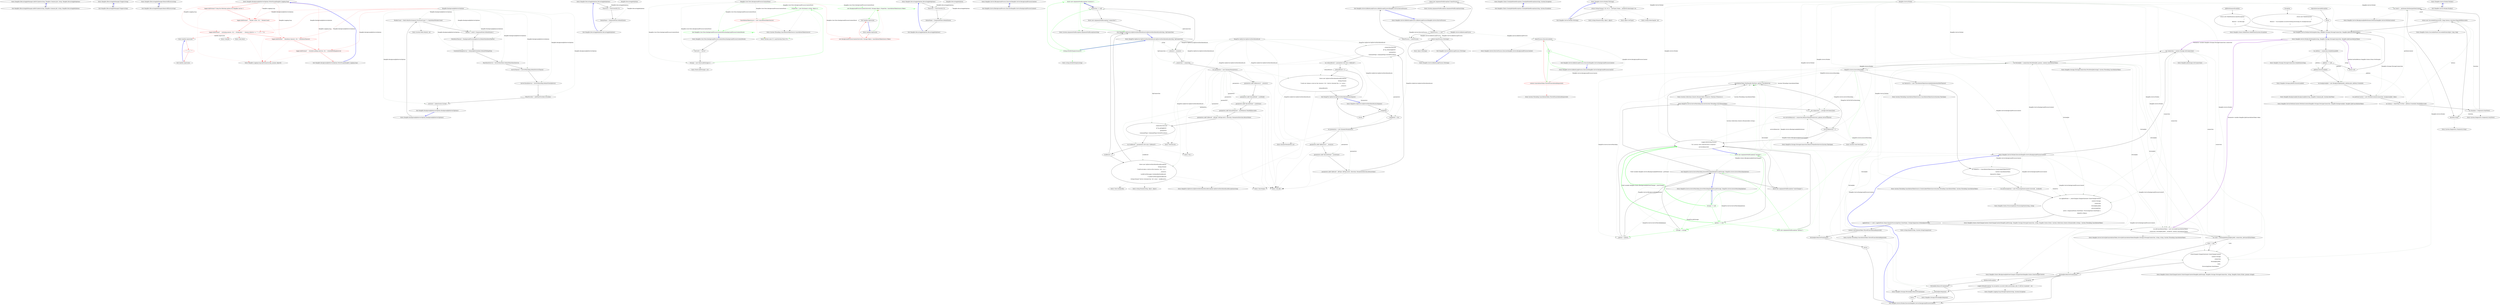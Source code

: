 digraph  {
n0 [label="Entry Hangfire.IRecurringJobManager.AddOrUpdate(string, Hangfire.Common.Job, string, Hangfire.RecurringJobOptions)", span="23-23", cluster="Hangfire.IRecurringJobManager.AddOrUpdate(string, Hangfire.Common.Job, string, Hangfire.RecurringJobOptions)"];
n1 [label="Exit Hangfire.IRecurringJobManager.AddOrUpdate(string, Hangfire.Common.Job, string, Hangfire.RecurringJobOptions)", span="23-23", cluster="Hangfire.IRecurringJobManager.AddOrUpdate(string, Hangfire.Common.Job, string, Hangfire.RecurringJobOptions)"];
n2 [label="Entry Hangfire.IRecurringJobManager.Trigger(string)", span="29-29", cluster="Hangfire.IRecurringJobManager.Trigger(string)"];
n3 [label="Exit Hangfire.IRecurringJobManager.Trigger(string)", span="29-29", cluster="Hangfire.IRecurringJobManager.Trigger(string)"];
n4 [label="Entry Hangfire.IRecurringJobManager.RemoveIfExists(string)", span="30-30", cluster="Hangfire.IRecurringJobManager.RemoveIfExists(string)"];
n5 [label="Exit Hangfire.IRecurringJobManager.RemoveIfExists(string)", span="30-30", cluster="Hangfire.IRecurringJobManager.RemoveIfExists(string)"];
m0_12 [label="Entry Hangfire.BackgroundJobServerOptions.WriteToLog(Hangfire.Logging.ILog)", span="86-86", cluster="Hangfire.BackgroundJobServerOptions.WriteToLog(Hangfire.Logging.ILog)", file="BackgroundJobServerOptions.cs"];
m0_13 [label="logger.InfoFormat(''Using the following options for Hangfire Server:'')", span="88-88", cluster="Hangfire.BackgroundJobServerOptions.WriteToLog(Hangfire.Logging.ILog)", color=red, community=0, file="BackgroundJobServerOptions.cs"];
m0_14 [label="logger.InfoFormat(''    Worker count: {0}.'', WorkerCount)", span="89-89", cluster="Hangfire.BackgroundJobServerOptions.WriteToLog(Hangfire.Logging.ILog)", color=red, community=0, file="BackgroundJobServerOptions.cs"];
m0_15 [label="logger.InfoFormat(''    Listening queues: {0}.'', String.Join('', '', Queues.Select(x => ''''' + x + ''''')))", span="90-90", cluster="Hangfire.BackgroundJobServerOptions.WriteToLog(Hangfire.Logging.ILog)", color=red, community=0, file="BackgroundJobServerOptions.cs"];
m0_16 [label="logger.InfoFormat(''    Shutdown timeout: {0}.'', ShutdownTimeout)", span="91-91", cluster="Hangfire.BackgroundJobServerOptions.WriteToLog(Hangfire.Logging.ILog)", color=red, community=0, file="BackgroundJobServerOptions.cs"];
m0_17 [label="logger.InfoFormat(''    Schedule polling interval: {0}.'', SchedulePollingInterval)", span="92-92", cluster="Hangfire.BackgroundJobServerOptions.WriteToLog(Hangfire.Logging.ILog)", color=red, community=0, file="BackgroundJobServerOptions.cs"];
m0_18 [label="Exit Hangfire.BackgroundJobServerOptions.WriteToLog(Hangfire.Logging.ILog)", span="86-86", cluster="Hangfire.BackgroundJobServerOptions.WriteToLog(Hangfire.Logging.ILog)", file="BackgroundJobServerOptions.cs"];
m0_11 [label="Entry System.Math.Min(int, int)", span="0-0", cluster="System.Math.Min(int, int)", file="BackgroundJobServerOptions.cs"];
m0_19 [label="Entry Hangfire.Logging.ILog.InfoFormat(string, params object[])", span="210-210", cluster="Hangfire.Logging.ILog.InfoFormat(string, params object[])", file="BackgroundJobServerOptions.cs"];
m0_21 [label="Entry Unk.Join", span="", cluster="Unk.Join", file="BackgroundJobServerOptions.cs"];
m0_0 [label="Entry Hangfire.BackgroundJobServerOptions.BackgroundJobServerOptions()", span="34-34", cluster="Hangfire.BackgroundJobServerOptions.BackgroundJobServerOptions()", file="BackgroundJobServerOptions.cs"];
m0_1 [label="WorkerCount = Math.Min(Environment.ProcessorCount * 5, MaxDefaultWorkerCount)", span="36-36", cluster="Hangfire.BackgroundJobServerOptions.BackgroundJobServerOptions()", file="BackgroundJobServerOptions.cs"];
m0_2 [label="Queues = new[] { EnqueuedState.DefaultQueue }", span="37-37", cluster="Hangfire.BackgroundJobServerOptions.BackgroundJobServerOptions()", file="BackgroundJobServerOptions.cs"];
m0_3 [label="ShutdownTimeout = BackgroundProcessingServer.DefaultShutdownTimeout", span="38-38", cluster="Hangfire.BackgroundJobServerOptions.BackgroundJobServerOptions()", file="BackgroundJobServerOptions.cs"];
m0_4 [label="SchedulePollingInterval = DelayedJobScheduler.DefaultPollingDelay", span="39-39", cluster="Hangfire.BackgroundJobServerOptions.BackgroundJobServerOptions()", file="BackgroundJobServerOptions.cs"];
m0_5 [label="HeartbeatInterval = ServerHeartbeat.DefaultHeartbeatInterval", span="40-40", cluster="Hangfire.BackgroundJobServerOptions.BackgroundJobServerOptions()", file="BackgroundJobServerOptions.cs"];
m0_6 [label="ServerTimeout = ServerWatchdog.DefaultServerTimeout", span="41-41", cluster="Hangfire.BackgroundJobServerOptions.BackgroundJobServerOptions()", file="BackgroundJobServerOptions.cs"];
m0_7 [label="ServerCheckInterval = ServerWatchdog.DefaultCheckInterval", span="42-42", cluster="Hangfire.BackgroundJobServerOptions.BackgroundJobServerOptions()", file="BackgroundJobServerOptions.cs"];
m0_8 [label="FilterProvider = JobFilterProviders.Providers", span="44-44", cluster="Hangfire.BackgroundJobServerOptions.BackgroundJobServerOptions()", file="BackgroundJobServerOptions.cs"];
m0_9 [label="Activator = JobActivator.Current", span="45-45", cluster="Hangfire.BackgroundJobServerOptions.BackgroundJobServerOptions()", file="BackgroundJobServerOptions.cs"];
m0_10 [label="Exit Hangfire.BackgroundJobServerOptions.BackgroundJobServerOptions()", span="34-34", cluster="Hangfire.BackgroundJobServerOptions.BackgroundJobServerOptions()", file="BackgroundJobServerOptions.cs"];
m0_22 [label="Entry lambda expression", span="90-90", cluster="lambda expression", file="BackgroundJobServerOptions.cs"];
m0_23 [label="''''' + x + '''''", span="90-90", cluster="lambda expression", color=red, community=0, file="BackgroundJobServerOptions.cs"];
m0_24 [label="Exit lambda expression", span="90-90", cluster="lambda expression", file="BackgroundJobServerOptions.cs"];
m0_20 [label="Entry Unk.Select", span="", cluster="Unk.Select", file="BackgroundJobServerOptions.cs"];
m0_25 [label="Hangfire.BackgroundJobServerOptions", span="", file="BackgroundJobServerOptions.cs"];
m1_0 [label="Entry Hangfire.RecurringJobOptions.RecurringJobOptions()", span="27-27", cluster="Hangfire.RecurringJobOptions.RecurringJobOptions()", file="BackgroundProcessContext.cs"];
m1_1 [label="TimeZone = TimeZoneInfo.Utc", span="29-29", cluster="Hangfire.RecurringJobOptions.RecurringJobOptions()", file="BackgroundProcessContext.cs"];
m1_2 [label="QueueName = EnqueuedState.DefaultQueue", span="30-30", cluster="Hangfire.RecurringJobOptions.RecurringJobOptions()", file="BackgroundProcessContext.cs"];
m1_3 [label="Exit Hangfire.RecurringJobOptions.RecurringJobOptions()", span="27-27", cluster="Hangfire.RecurringJobOptions.RecurringJobOptions()", file="BackgroundProcessContext.cs"];
m1_4 [label="Hangfire.RecurringJobOptions", span="", file="BackgroundProcessContext.cs"];
m3_8 [label="Entry System.Lazy<T>.Lazy(System.Func<T>)", span="0-0", cluster="System.Lazy<T>.Lazy(System.Func<T>)", file="BackgroundProcessContextMock.cs"];
m3_0 [label="Entry Hangfire.Core.Tests.BackgroundProcessContextMock.BackgroundProcessContextMock()", span="11-11", cluster="Hangfire.Core.Tests.BackgroundProcessContextMock.BackgroundProcessContextMock()", file="BackgroundProcessContextMock.cs"];
m3_1 [label="ServerId = ''server''", span="13-13", cluster="Hangfire.Core.Tests.BackgroundProcessContextMock.BackgroundProcessContextMock()", file="BackgroundProcessContextMock.cs"];
m3_2 [label="Storage = new Mock<JobStorage>()", span="15-15", cluster="Hangfire.Core.Tests.BackgroundProcessContextMock.BackgroundProcessContextMock()", file="BackgroundProcessContextMock.cs"];
m3_3 [label="Properties = new Dictionary<string, object>()", span="16-16", cluster="Hangfire.Core.Tests.BackgroundProcessContextMock.BackgroundProcessContextMock()", file="BackgroundProcessContextMock.cs", color=green, community=0];
m3_4 [label="CancellationTokenSource = new CancellationTokenSource()", span="17-17", cluster="Hangfire.Core.Tests.BackgroundProcessContextMock.BackgroundProcessContextMock()", color=red, community=0, file="BackgroundProcessContextMock.cs"];
m3_5 [label="Exit Hangfire.Core.Tests.BackgroundProcessContextMock.BackgroundProcessContextMock()", span="11-11", cluster="Hangfire.Core.Tests.BackgroundProcessContextMock.BackgroundProcessContextMock()", color=green, community=0, file="BackgroundProcessContextMock.cs"];
m3_12 [label="new BackgroundProcessContext(ServerId, Storage.Object, Properties, CancellationTokenSource.Token)", span="20-20", cluster="lambda expression", file="BackgroundProcessContextMock.cs", color=green, community=0];
m3_7 [label="Entry System.Threading.CancellationTokenSource.CancellationTokenSource()", span="0-0", cluster="System.Threading.CancellationTokenSource.CancellationTokenSource()", file="BackgroundProcessContextMock.cs"];
m3_6 [label="Entry Mock<JobStorage>.cstr", span="", cluster="Mock<JobStorage>.cstr", file="BackgroundProcessContextMock.cs"];
m3_9 [label="Entry lambda expression", span="18-18", cluster="lambda expression", file="BackgroundProcessContextMock.cs"];
m3_10 [label="new BackgroundProcessContext(ServerId, Storage.Object, CancellationTokenSource.Token)", span="18-18", cluster="lambda expression", color=red, community=0, file="BackgroundProcessContextMock.cs"];
m3_11 [label="Exit lambda expression", span="18-18", cluster="lambda expression", file="BackgroundProcessContextMock.cs"];
m3_13 [label="Hangfire.Core.Tests.BackgroundProcessContextMock", span="", file="BackgroundProcessContextMock.cs"];
m5_0 [label="Entry Hangfire.RecurringJobOptions.RecurringJobOptions()", span="27-27", cluster="Hangfire.RecurringJobOptions.RecurringJobOptions()", file="DelayedJobScheduler.cs"];
m5_1 [label="TimeZone = TimeZoneInfo.Utc", span="29-29", cluster="Hangfire.RecurringJobOptions.RecurringJobOptions()", file="DelayedJobScheduler.cs"];
m5_2 [label="QueueName = EnqueuedState.DefaultQueue", span="30-30", cluster="Hangfire.RecurringJobOptions.RecurringJobOptions()", file="DelayedJobScheduler.cs"];
m5_3 [label="Exit Hangfire.RecurringJobOptions.RecurringJobOptions()", span="27-27", cluster="Hangfire.RecurringJobOptions.RecurringJobOptions()", file="DelayedJobScheduler.cs"];
m5_4 [label="Hangfire.RecurringJobOptions", span="", file="DelayedJobScheduler.cs"];
m6_0 [label="Entry Hangfire.Server.IBackgroundProcess.Execute(Hangfire.Server.BackgroundProcessContext)", span="20-20", cluster="Hangfire.Server.IBackgroundProcess.Execute(Hangfire.Server.BackgroundProcessContext)", file="IBackgroundProcess.cs"];
m6_1 [label="Exit Hangfire.Server.IBackgroundProcess.Execute(Hangfire.Server.BackgroundProcessContext)", span="20-20", cluster="Hangfire.Server.IBackgroundProcess.Execute(Hangfire.Server.BackgroundProcessContext)", file="IBackgroundProcess.cs"];
m7_19 [label="Entry System.ArgumentNullException.ArgumentNullException(string)", span="0-0", cluster="System.ArgumentNullException.ArgumentNullException(string)", file="InfiniteLoopComponentFacts.cs"];
m7_23 [label="Entry Unk.>", span="", cluster="Unk.>", file="InfiniteLoopComponentFacts.cs"];
m7_0 [label="Entry HangFire.SqlServer.SqlServerDistributedLock.SqlServerDistributedLock(string, SqlConnection)", span="44-44", cluster="HangFire.SqlServer.SqlServerDistributedLock.SqlServerDistributedLock(string, SqlConnection)", file="InfiniteLoopComponentFacts.cs"];
m7_1 [label="String.IsNullOrEmpty(resource)", span="46-46", cluster="HangFire.SqlServer.SqlServerDistributedLock.SqlServerDistributedLock(string, SqlConnection)", file="InfiniteLoopComponentFacts.cs", color=green, community=0];
m7_2 [label="throw new ArgumentNullException(''resource'');", span="46-46", cluster="HangFire.SqlServer.SqlServerDistributedLock.SqlServerDistributedLock(string, SqlConnection)", file="InfiniteLoopComponentFacts.cs", color=green, community=0];
m7_3 [label="connection == null", span="47-47", cluster="HangFire.SqlServer.SqlServerDistributedLock.SqlServerDistributedLock(string, SqlConnection)", file="InfiniteLoopComponentFacts.cs"];
m7_18 [label="Entry string.IsNullOrEmpty(string)", span="0-0", cluster="string.IsNullOrEmpty(string)", file="InfiniteLoopComponentFacts.cs"];
m7_22 [label="Entry Unk.Execute", span="", cluster="Unk.Execute", file="InfiniteLoopComponentFacts.cs"];
m7_26 [label="Entry Unk.Format", span="", cluster="Unk.Format", file="InfiniteLoopComponentFacts.cs"];
m7_27 [label="Entry string.Format(string, object, object)", span="0-0", cluster="string.Format(string, object, object)", file="InfiniteLoopComponentFacts.cs"];
m7_28 [label="Entry HangFire.SqlServer.SqlServerDistributedLock.Dispose()", span="78-78", cluster="HangFire.SqlServer.SqlServerDistributedLock.Dispose()", file="InfiniteLoopComponentFacts.cs"];
m7_29 [label=_completed, span="80-80", cluster="HangFire.SqlServer.SqlServerDistributedLock.Dispose()", file="InfiniteLoopComponentFacts.cs"];
m7_31 [label="_completed = true", span="82-82", cluster="HangFire.SqlServer.SqlServerDistributedLock.Dispose()", file="InfiniteLoopComponentFacts.cs"];
m7_33 [label="parameters.Add(''@Resource'', _resource)", span="85-85", cluster="HangFire.SqlServer.SqlServerDistributedLock.Dispose()", file="InfiniteLoopComponentFacts.cs"];
m7_36 [label="_connection.Execute(\r\n                @''sp_releaseapplock'',\r\n                parameters,\r\n                commandType: CommandType.StoredProcedure)", span="89-92", cluster="HangFire.SqlServer.SqlServerDistributedLock.Dispose()", file="InfiniteLoopComponentFacts.cs"];
m7_39 [label="throw new SqlServerDistributedLockException(\r\n                    String.Format(\r\n                        ''Could not release a lock on the resource '{0}': Server returned the '{1}' error.'', \r\n                        _resource,\r\n                        releaseResult));", span="98-102", cluster="HangFire.SqlServer.SqlServerDistributedLock.Dispose()", file="InfiniteLoopComponentFacts.cs"];
m7_30 [label="return;", span="80-80", cluster="HangFire.SqlServer.SqlServerDistributedLock.Dispose()", file="InfiniteLoopComponentFacts.cs"];
m7_32 [label="var parameters = new DynamicParameters()", span="84-84", cluster="HangFire.SqlServer.SqlServerDistributedLock.Dispose()", file="InfiniteLoopComponentFacts.cs"];
m7_34 [label="parameters.Add(''@LockOwner'', LockOwner)", span="86-86", cluster="HangFire.SqlServer.SqlServerDistributedLock.Dispose()", file="InfiniteLoopComponentFacts.cs"];
m7_35 [label="parameters.Add(''@Result'', dbType: DbType.Int32, direction: ParameterDirection.ReturnValue)", span="87-87", cluster="HangFire.SqlServer.SqlServerDistributedLock.Dispose()", file="InfiniteLoopComponentFacts.cs"];
m7_37 [label="var releaseResult = parameters.Get<int>(''@Result'')", span="94-94", cluster="HangFire.SqlServer.SqlServerDistributedLock.Dispose()", file="InfiniteLoopComponentFacts.cs"];
m7_38 [label="releaseResult < 0", span="96-96", cluster="HangFire.SqlServer.SqlServerDistributedLock.Dispose()", file="InfiniteLoopComponentFacts.cs"];
m7_40 [label="Exit HangFire.SqlServer.SqlServerDistributedLock.Dispose()", span="78-78", cluster="HangFire.SqlServer.SqlServerDistributedLock.Dispose()", file="InfiniteLoopComponentFacts.cs"];
m7_24 [label="Entry HangFire.SqlServer.SqlServerDistributedLockException.SqlServerDistributedLockException(string)", span="23-23", cluster="HangFire.SqlServer.SqlServerDistributedLockException.SqlServerDistributedLockException(string)", file="InfiniteLoopComponentFacts.cs"];
m7_5 [label="_resource = resource", span="49-49", cluster="HangFire.SqlServer.SqlServerDistributedLock.SqlServerDistributedLock(string, SqlConnection)", file="InfiniteLoopComponentFacts.cs"];
m7_6 [label="_connection = connection", span="50-50", cluster="HangFire.SqlServer.SqlServerDistributedLock.SqlServerDistributedLock(string, SqlConnection)", file="InfiniteLoopComponentFacts.cs"];
m7_13 [label="connection.Execute(\r\n                @''sp_getapplock'', \r\n                parameters, \r\n                commandType: CommandType.StoredProcedure)", span="59-62", cluster="HangFire.SqlServer.SqlServerDistributedLock.SqlServerDistributedLock(string, SqlConnection)", file="InfiniteLoopComponentFacts.cs"];
m7_4 [label="throw new ArgumentNullException(''connection'');", span="47-47", cluster="HangFire.SqlServer.SqlServerDistributedLock.SqlServerDistributedLock(string, SqlConnection)", file="InfiniteLoopComponentFacts.cs"];
m7_15 [label="lockResult < 0", span="66-66", cluster="HangFire.SqlServer.SqlServerDistributedLock.SqlServerDistributedLock(string, SqlConnection)", file="InfiniteLoopComponentFacts.cs"];
m7_16 [label="throw new SqlServerDistributedLockException(\r\n                    String.Format(\r\n                    ''Could not place a lock on the resource '{0}': {1}.'',\r\n                    _resource,\r\n                    LockErrorMessages.ContainsKey(lockResult) \r\n                        ? LockErrorMessages[lockResult]\r\n                        : String.Format(''Server returned the '{0}' error.'', lockResult)));", span="68-74", cluster="HangFire.SqlServer.SqlServerDistributedLock.SqlServerDistributedLock(string, SqlConnection)", file="InfiniteLoopComponentFacts.cs"];
m7_7 [label="var parameters = new DynamicParameters()", span="52-52", cluster="HangFire.SqlServer.SqlServerDistributedLock.SqlServerDistributedLock(string, SqlConnection)", file="InfiniteLoopComponentFacts.cs"];
m7_12 [label="parameters.Add(''@Result'', dbType: DbType.Int32, direction: ParameterDirection.ReturnValue)", span="57-57", cluster="HangFire.SqlServer.SqlServerDistributedLock.SqlServerDistributedLock(string, SqlConnection)", file="InfiniteLoopComponentFacts.cs"];
m7_14 [label="var lockResult = parameters.Get<int>(''@Result'')", span="64-64", cluster="HangFire.SqlServer.SqlServerDistributedLock.SqlServerDistributedLock(string, SqlConnection)", file="InfiniteLoopComponentFacts.cs"];
m7_8 [label="parameters.Add(''@Resource'', _resource)", span="53-53", cluster="HangFire.SqlServer.SqlServerDistributedLock.SqlServerDistributedLock(string, SqlConnection)", file="InfiniteLoopComponentFacts.cs"];
m7_9 [label="parameters.Add(''@LockMode'', LockMode)", span="54-54", cluster="HangFire.SqlServer.SqlServerDistributedLock.SqlServerDistributedLock(string, SqlConnection)", file="InfiniteLoopComponentFacts.cs"];
m7_10 [label="parameters.Add(''@LockOwner'', LockOwner)", span="55-55", cluster="HangFire.SqlServer.SqlServerDistributedLock.SqlServerDistributedLock(string, SqlConnection)", file="InfiniteLoopComponentFacts.cs"];
m7_11 [label="parameters.Add(''@LockTimeout'', LockTimeout.TotalMilliseconds)", span="56-56", cluster="HangFire.SqlServer.SqlServerDistributedLock.SqlServerDistributedLock(string, SqlConnection)", file="InfiniteLoopComponentFacts.cs"];
m7_17 [label="Exit HangFire.SqlServer.SqlServerDistributedLock.SqlServerDistributedLock(string, SqlConnection)", span="44-44", cluster="HangFire.SqlServer.SqlServerDistributedLock.SqlServerDistributedLock(string, SqlConnection)", file="InfiniteLoopComponentFacts.cs"];
m7_25 [label="Entry Unk.ContainsKey", span="", cluster="Unk.ContainsKey", file="InfiniteLoopComponentFacts.cs"];
m7_20 [label="Entry DynamicParameters.cstr", span="", cluster="DynamicParameters.cstr", file="InfiniteLoopComponentFacts.cs"];
m7_21 [label="Entry Unk.Add", span="", cluster="Unk.Add", file="InfiniteLoopComponentFacts.cs"];
m7_41 [label="HangFire.SqlServer.SqlServerDistributedLock", span="", file="InfiniteLoopComponentFacts.cs"];
m8_5 [label="Entry System.ArgumentNullException.ArgumentNullException(string)", span="0-0", cluster="System.ArgumentNullException.ArgumentNullException(string)", file="InfiniteLoopProcess.cs"];
m8_0 [label="Entry Hangfire.Server.InfiniteLoopProcess.InfiniteLoopProcess(Hangfire.Server.IServerProcess)", span="23-23", cluster="Hangfire.Server.InfiniteLoopProcess.InfiniteLoopProcess(Hangfire.Server.IServerProcess)", file="InfiniteLoopProcess.cs"];
m8_1 [label="innerProcess == null", span="25-25", cluster="Hangfire.Server.InfiniteLoopProcess.InfiniteLoopProcess(Hangfire.Server.IServerProcess)", file="InfiniteLoopProcess.cs"];
m8_3 [label="InnerProcess = innerProcess", span="26-26", cluster="Hangfire.Server.InfiniteLoopProcess.InfiniteLoopProcess(Hangfire.Server.IServerProcess)", file="InfiniteLoopProcess.cs"];
m8_2 [label="throw new ArgumentNullException(''innerProcess'');", span="25-25", cluster="Hangfire.Server.InfiniteLoopProcess.InfiniteLoopProcess(Hangfire.Server.IServerProcess)", file="InfiniteLoopProcess.cs"];
m8_4 [label="Exit Hangfire.Server.InfiniteLoopProcess.InfiniteLoopProcess(Hangfire.Server.IServerProcess)", span="23-23", cluster="Hangfire.Server.InfiniteLoopProcess.InfiniteLoopProcess(Hangfire.Server.IServerProcess)", file="InfiniteLoopProcess.cs"];
m8_13 [label="Entry Hangfire.Server.InfiniteLoopProcess.ToString()", span="40-40", cluster="Hangfire.Server.InfiniteLoopProcess.ToString()", file="InfiniteLoopProcess.cs"];
m8_14 [label="return InnerProcess.ToString();", span="42-42", cluster="Hangfire.Server.InfiniteLoopProcess.ToString()", file="InfiniteLoopProcess.cs"];
m8_15 [label="Exit Hangfire.Server.InfiniteLoopProcess.ToString()", span="40-40", cluster="Hangfire.Server.InfiniteLoopProcess.ToString()", file="InfiniteLoopProcess.cs"];
m8_6 [label="Entry Hangfire.Server.InfiniteLoopProcess.Execute(Hangfire.Server.BackgroundProcessContext)", span="31-31", cluster="Hangfire.Server.InfiniteLoopProcess.Execute(Hangfire.Server.BackgroundProcessContext)", file="InfiniteLoopProcess.cs"];
m8_7 [label=true, span="33-33", cluster="Hangfire.Server.InfiniteLoopProcess.Execute(Hangfire.Server.BackgroundProcessContext)", color=green, community=0, file="InfiniteLoopProcess.cs"];
m8_8 [label="context.CancellationToken.ThrowIfCancellationRequested()", span="35-35", cluster="Hangfire.Server.InfiniteLoopProcess.Execute(Hangfire.Server.BackgroundProcessContext)", color=red, community=0, file="InfiniteLoopProcess.cs"];
m8_9 [label="InnerProcess.Execute(context)", span="36-36", cluster="Hangfire.Server.InfiniteLoopProcess.Execute(Hangfire.Server.BackgroundProcessContext)", file="InfiniteLoopProcess.cs"];
m8_10 [label="Exit Hangfire.Server.InfiniteLoopProcess.Execute(Hangfire.Server.BackgroundProcessContext)", span="31-31", cluster="Hangfire.Server.InfiniteLoopProcess.Execute(Hangfire.Server.BackgroundProcessContext)", file="InfiniteLoopProcess.cs"];
m8_12 [label="Entry Hangfire.Server.IServerProcess.Execute(Hangfire.Server.BackgroundProcessContext)", span="26-26", cluster="Hangfire.Server.IServerProcess.Execute(Hangfire.Server.BackgroundProcessContext)", file="InfiniteLoopProcess.cs"];
m8_16 [label="Entry object.ToString()", span="0-0", cluster="object.ToString()", file="InfiniteLoopProcess.cs"];
m8_11 [label="Entry System.Threading.CancellationToken.ThrowIfCancellationRequested()", span="0-0", cluster="System.Threading.CancellationToken.ThrowIfCancellationRequested()", file="InfiniteLoopProcess.cs"];
m8_17 [label="Hangfire.Server.InfiniteLoopProcess", span="", file="InfiniteLoopProcess.cs"];
m9_0 [label="Entry Hangfire.Client.CreateJobFailedException.CreateJobFailedException(string, System.Exception)", span="33-33", cluster="Hangfire.Client.CreateJobFailedException.CreateJobFailedException(string, System.Exception)", file="RecurringJobScheduler.cs"];
m9_1 [label="Exit Hangfire.Client.CreateJobFailedException.CreateJobFailedException(string, System.Exception)", span="33-33", cluster="Hangfire.Client.CreateJobFailedException.CreateJobFailedException(string, System.Exception)", file="RecurringJobScheduler.cs"];
m10_59 [label="Entry Hangfire.Server.Worker.ToString()", span="146-146", cluster="Hangfire.Server.Worker.ToString()", file="Worker.cs"];
m10_60 [label="return String.Format(''{0} #{1}'', GetType().Name, _workerId.Substring(0, 8));", span="148-148", cluster="Hangfire.Server.Worker.ToString()", file="Worker.cs"];
m10_61 [label="Exit Hangfire.Server.Worker.ToString()", span="146-146", cluster="Hangfire.Server.Worker.ToString()", file="Worker.cs"];
m10_16 [label="cancellationToken.WaitHandle.WaitOne(_options.CheckInterval)", span="56-56", cluster="HangFire.Server.ServerWatchdog.Execute(System.Threading.CancellationToken)", file="Worker.cs"];
m10_87 [label="Entry System.Diagnostics.Stopwatch.StartNew()", span="0-0", cluster="System.Diagnostics.Stopwatch.StartNew()", file="Worker.cs"];
m10_91 [label="Entry Hangfire.States.FailedState.FailedState(System.Exception)", span="75-75", cluster="Hangfire.States.FailedState.FailedState(System.Exception)", file="Worker.cs"];
m10_44 [label="Entry Hangfire.JobStorage.GetConnection()", span="56-56", cluster="Hangfire.JobStorage.GetConnection()", file="Worker.cs"];
m10_56 [label="Entry Hangfire.States.StateChangeContext.StateChangeContext(Hangfire.JobStorage, Hangfire.Storage.IStorageConnection, string, Hangfire.States.IState, params string[])", span="35-35", cluster="Hangfire.States.StateChangeContext.StateChangeContext(Hangfire.JobStorage, Hangfire.Storage.IStorageConnection, string, Hangfire.States.IState, params string[])", file="Worker.cs"];
m10_64 [label="Entry string.Format(string, object, object)", span="0-0", cluster="string.Format(string, object, object)", file="Worker.cs"];
m10_57 [label="Entry Hangfire.Logging.ILog.DebugException(string, System.Exception)", span="130-130", cluster="Hangfire.Logging.ILog.DebugException(string, System.Exception)", file="Worker.cs"];
m10_62 [label="Entry object.GetType()", span="0-0", cluster="object.GetType()", file="Worker.cs"];
m10_20 [label="Entry Hangfire.Server.Worker.Execute(Hangfire.Server.BackgroundProcessContext)", span="63-63", cluster="Hangfire.Server.Worker.Execute(Hangfire.Server.BackgroundProcessContext)", file="Worker.cs"];
m10_21 [label="var connection = context.Storage.GetConnection()", span="65-65", cluster="Hangfire.Server.Worker.Execute(Hangfire.Server.BackgroundProcessContext)", file="Worker.cs"];
m10_50 [label="Entry Hangfire.States.StateChangeContext.StateChangeContext(Hangfire.JobStorage, Hangfire.Storage.IStorageConnection, string, Hangfire.States.IState, System.Collections.Generic.IEnumerable<string>, System.Threading.CancellationToken)", span="45-45", cluster="Hangfire.States.StateChangeContext.StateChangeContext(Hangfire.JobStorage, Hangfire.Storage.IStorageConnection, string, Hangfire.States.IState, System.Collections.Generic.IEnumerable<string>, System.Threading.CancellationToken)", file="Worker.cs"];
m10_47 [label="Entry System.Threading.CancellationTokenSource.CancellationTokenSource(System.TimeSpan)", span="0-0", cluster="System.Threading.CancellationTokenSource.CancellationTokenSource(System.TimeSpan)", file="Worker.cs"];
m10_89 [label="Entry System.Diagnostics.Stopwatch.Stop()", span="0-0", cluster="System.Diagnostics.Stopwatch.Stop()", file="Worker.cs"];
m10_90 [label="Entry Hangfire.States.SucceededState.SucceededState(object, long, long)", span="51-51", cluster="Hangfire.States.SucceededState.SucceededState(object, long, long)", file="Worker.cs"];
m10_83 [label="Entry Hangfire.Storage.IStorageConnection.GetJobData(string)", span="42-42", cluster="Hangfire.Storage.IStorageConnection.GetJobData(string)", file="Worker.cs"];
m10_19 [label="Entry HangFire.Storage.IStorageConnection.RemoveTimedOutServers(System.TimeSpan)", span="44-44", cluster="HangFire.Storage.IStorageConnection.RemoveTimedOutServers(System.TimeSpan)", file="Worker.cs"];
m10_63 [label="Entry string.Substring(int, int)", span="0-0", cluster="string.Substring(int, int)", file="Worker.cs"];
m10_46 [label="Entry System.Threading.CancellationToken.ThrowIfCancellationRequested()", span="0-0", cluster="System.Threading.CancellationToken.ThrowIfCancellationRequested()", file="Worker.cs"];
m10_18 [label="Entry System.Guid.NewGuid()", span="0-0", cluster="System.Guid.NewGuid()", file="Worker.cs"];
m10_53 [label="Entry Hangfire.Storage.IFetchedJob.RemoveFromQueue()", span="24-24", cluster="Hangfire.Storage.IFetchedJob.RemoveFromQueue()", file="Worker.cs"];
m10_58 [label="Entry Hangfire.Storage.IFetchedJob.Requeue()", span="25-25", cluster="Hangfire.Storage.IFetchedJob.Requeue()", file="Worker.cs"];
m10_84 [label="Entry Hangfire.Storage.JobData.EnsureLoaded()", span="29-29", cluster="Hangfire.Storage.JobData.EnsureLoaded()", file="Worker.cs"];
m10_0 [label="Entry Hangfire.Server.Worker.Worker()", span="39-39", cluster="Hangfire.Server.Worker.Worker()", file="Worker.cs"];
m10_1 [label="Exit Hangfire.Server.Worker.Worker()", span="39-39", cluster="Hangfire.Server.Worker.Worker()", file="Worker.cs"];
m10_55 [label="Entry Hangfire.Server.Worker.PerformJob(string, Hangfire.Storage.IStorageConnection, Hangfire.IJobCancellationToken)", span="151-151", cluster="Hangfire.Server.Worker.PerformJob(string, Hangfire.Storage.IStorageConnection, Hangfire.IJobCancellationToken)", file="Worker.cs"];
m10_65 [label="var jobData = connection.GetJobData(jobId)", span="155-155", cluster="Hangfire.Server.Worker.PerformJob(string, Hangfire.Storage.IStorageConnection, Hangfire.IJobCancellationToken)", file="Worker.cs"];
m10_69 [label="var backgroundJob = new BackgroundJob(jobId, jobData.Job, jobData.CreatedAt)", span="167-167", cluster="Hangfire.Server.Worker.PerformJob(string, Hangfire.Storage.IStorageConnection, Hangfire.IJobCancellationToken)", file="Worker.cs"];
m10_70 [label="var performContext = new PerformContext(connection, backgroundJob, token)", span="168-168", cluster="Hangfire.Server.Worker.PerformJob(string, Hangfire.Storage.IStorageConnection, Hangfire.IJobCancellationToken)", file="Worker.cs"];
m10_66 [label="jobData == null", span="156-156", cluster="Hangfire.Server.Worker.PerformJob(string, Hangfire.Storage.IStorageConnection, Hangfire.IJobCancellationToken)", file="Worker.cs"];
m10_68 [label="jobData.EnsureLoaded()", span="165-165", cluster="Hangfire.Server.Worker.PerformJob(string, Hangfire.Storage.IStorageConnection, Hangfire.IJobCancellationToken)", file="Worker.cs"];
m10_71 [label="var latency = (DateTime.UtcNow - jobData.CreatedAt).TotalMilliseconds", span="170-170", cluster="Hangfire.Server.Worker.PerformJob(string, Hangfire.Storage.IStorageConnection, Hangfire.IJobCancellationToken)", file="Worker.cs"];
m10_67 [label="return null;", span="162-162", cluster="Hangfire.Server.Worker.PerformJob(string, Hangfire.Storage.IStorageConnection, Hangfire.IJobCancellationToken)", file="Worker.cs"];
m10_73 [label="var result = _performer.Perform(performContext)", span="173-173", cluster="Hangfire.Server.Worker.PerformJob(string, Hangfire.Storage.IStorageConnection, Hangfire.IJobCancellationToken)", file="Worker.cs"];
m10_72 [label="var duration = Stopwatch.StartNew()", span="171-171", cluster="Hangfire.Server.Worker.PerformJob(string, Hangfire.Storage.IStorageConnection, Hangfire.IJobCancellationToken)", file="Worker.cs"];
m10_75 [label="return new SucceededState(result, (long) latency, duration.ElapsedMilliseconds);", span="176-176", cluster="Hangfire.Server.Worker.PerformJob(string, Hangfire.Storage.IStorageConnection, Hangfire.IJobCancellationToken)", file="Worker.cs"];
m10_74 [label="duration.Stop()", span="174-174", cluster="Hangfire.Server.Worker.PerformJob(string, Hangfire.Storage.IStorageConnection, Hangfire.IJobCancellationToken)", file="Worker.cs"];
m10_76 [label=OperationCanceledException, span="178-178", cluster="Hangfire.Server.Worker.PerformJob(string, Hangfire.Storage.IStorageConnection, Hangfire.IJobCancellationToken)", file="Worker.cs"];
m10_77 [label="throw;", span="180-180", cluster="Hangfire.Server.Worker.PerformJob(string, Hangfire.Storage.IStorageConnection, Hangfire.IJobCancellationToken)", file="Worker.cs"];
m10_78 [label=JobPerformanceException, span="182-182", cluster="Hangfire.Server.Worker.PerformJob(string, Hangfire.Storage.IStorageConnection, Hangfire.IJobCancellationToken)", file="Worker.cs"];
m10_79 [label="return new FailedState(ex.InnerException)\r\n                {\r\n                    Reason = ex.Message\r\n                };", span="184-187", cluster="Hangfire.Server.Worker.PerformJob(string, Hangfire.Storage.IStorageConnection, Hangfire.IJobCancellationToken)", file="Worker.cs"];
m10_80 [label=Exception, span="189-189", cluster="Hangfire.Server.Worker.PerformJob(string, Hangfire.Storage.IStorageConnection, Hangfire.IJobCancellationToken)", file="Worker.cs"];
m10_81 [label="return new FailedState(ex)\r\n                {\r\n                    Reason = ''An exception occurred during processing of a background job.''\r\n                };", span="191-194", cluster="Hangfire.Server.Worker.PerformJob(string, Hangfire.Storage.IStorageConnection, Hangfire.IJobCancellationToken)", file="Worker.cs"];
m10_82 [label="Exit Hangfire.Server.Worker.PerformJob(string, Hangfire.Storage.IStorageConnection, Hangfire.IJobCancellationToken)", span="151-151", cluster="Hangfire.Server.Worker.PerformJob(string, Hangfire.Storage.IStorageConnection, Hangfire.IJobCancellationToken)", file="Worker.cs"];
m10_2 [label="Entry HangFire.Server.ServerWatchdog.ServerWatchdog(HangFire.JobStorage, HangFire.Server.ServerWatchdogOptions)", span="34-34", cluster="HangFire.Server.ServerWatchdog.ServerWatchdog(HangFire.JobStorage, HangFire.Server.ServerWatchdogOptions)", file="Worker.cs"];
m10_3 [label="storage == null", span="36-36", cluster="HangFire.Server.ServerWatchdog.ServerWatchdog(HangFire.JobStorage, HangFire.Server.ServerWatchdogOptions)", file="Worker.cs", color=green, community=0];
m10_49 [label="Entry Hangfire.States.ProcessingState.ProcessingState(string, string)", span="39-39", cluster="Hangfire.States.ProcessingState.ProcessingState(string, string)", file="Worker.cs"];
m10_52 [label="Entry string.Equals(string, System.StringComparison)", span="0-0", cluster="string.Equals(string, System.StringComparison)", file="Worker.cs"];
m10_54 [label="Entry Hangfire.Server.ServerJobCancellationToken.ServerJobCancellationToken(Hangfire.Storage.IStorageConnection, string, string, System.Threading.CancellationToken)", span="31-31", cluster="Hangfire.Server.ServerJobCancellationToken.ServerJobCancellationToken(Hangfire.Storage.IStorageConnection, string, string, System.Threading.CancellationToken)", file="Worker.cs"];
m10_4 [label="throw new ArgumentNullException(''storage'');", span="36-36", cluster="HangFire.Server.ServerWatchdog.ServerWatchdog(HangFire.JobStorage, HangFire.Server.ServerWatchdogOptions)", file="Worker.cs", color=green, community=0];
m10_5 [label="options == null", span="37-37", cluster="HangFire.Server.ServerWatchdog.ServerWatchdog(HangFire.JobStorage, HangFire.Server.ServerWatchdogOptions)", file="Worker.cs", color=green, community=0];
m10_7 [label="_storage = storage", span="39-39", cluster="HangFire.Server.ServerWatchdog.ServerWatchdog(HangFire.JobStorage, HangFire.Server.ServerWatchdogOptions)", file="Worker.cs", color=green, community=0];
m10_9 [label="Exit HangFire.Server.ServerWatchdog.ServerWatchdog(HangFire.JobStorage, HangFire.Server.ServerWatchdogOptions)", span="34-34", cluster="HangFire.Server.ServerWatchdog.ServerWatchdog(HangFire.JobStorage, HangFire.Server.ServerWatchdogOptions)", file="Worker.cs"];
m10_11 [label="Entry HangFire.Server.ServerWatchdog.Execute(System.Threading.CancellationToken)", span="43-43", cluster="HangFire.Server.ServerWatchdog.Execute(System.Threading.CancellationToken)", file="Worker.cs"];
m10_12 [label="var connection = _storage.GetConnection()", span="45-45", cluster="HangFire.Server.ServerWatchdog.Execute(System.Threading.CancellationToken)", file="Worker.cs"];
m10_13 [label="var serversRemoved = connection.RemoveTimedOutServers(_options.ServerTimeout)", span="47-47", cluster="HangFire.Server.ServerWatchdog.Execute(System.Threading.CancellationToken)", file="Worker.cs"];
m10_6 [label="throw new ArgumentNullException(''options'');", span="37-37", cluster="HangFire.Server.ServerWatchdog.ServerWatchdog(HangFire.JobStorage, HangFire.Server.ServerWatchdogOptions)", file="Worker.cs", color=green, community=0];
m10_8 [label="_options = options", span="40-40", cluster="HangFire.Server.ServerWatchdog.ServerWatchdog(HangFire.JobStorage, HangFire.Server.ServerWatchdogOptions)", file="Worker.cs"];
m10_10 [label="throw new ArgumentNullException(''stateChanger'');", span="55-55", cluster="Hangfire.Server.Worker.Worker(System.Collections.Generic.IEnumerable<string>, Hangfire.Server.IBackgroundJobPerformer, Hangfire.States.IBackgroundJobStateChanger)", file="Worker.cs"];
m10_14 [label="serversRemoved != 0", span="48-48", cluster="HangFire.Server.ServerWatchdog.Execute(System.Threading.CancellationToken)", file="Worker.cs"];
m10_15 [label="Logger.Info(String.Format(\r\n                        ''{0} servers were removed due to timeout'', \r\n                        serversRemoved))", span="50-52", cluster="HangFire.Server.ServerWatchdog.Execute(System.Threading.CancellationToken)", file="Worker.cs"];
m10_22 [label="var fetchedJob = connection.FetchNextJob(_queues, context.CancellationToken)", span="66-66", cluster="Hangfire.Server.Worker.Execute(Hangfire.Server.BackgroundProcessContext)", file="Worker.cs"];
m10_45 [label="Entry Hangfire.Storage.IStorageConnection.FetchNextJob(string[], System.Threading.CancellationToken)", span="36-36", cluster="Hangfire.Storage.IStorageConnection.FetchNextJob(string[], System.Threading.CancellationToken)", file="Worker.cs"];
m10_51 [label="Entry Hangfire.States.IBackgroundJobStateChanger.ChangeState(Hangfire.States.StateChangeContext)", span="25-25", cluster="Hangfire.States.IBackgroundJobStateChanger.ChangeState(Hangfire.States.StateChangeContext)", file="Worker.cs"];
m10_17 [label="Entry System.Collections.Generic.IEnumerable<TSource>.ToArray<TSource>()", span="0-0", cluster="System.Collections.Generic.IEnumerable<TSource>.ToArray<TSource>()", file="Worker.cs"];
m10_88 [label="Entry Hangfire.Server.IBackgroundJobPerformer.Perform(Hangfire.Server.PerformContext)", span="20-20", cluster="Hangfire.Server.IBackgroundJobPerformer.Perform(Hangfire.Server.PerformContext)", file="Worker.cs"];
m10_23 [label="HangFire.Server.ServerWatchdog", span="", cluster="Hangfire.Server.Worker.Execute(Hangfire.Server.BackgroundProcessContext)", file="Worker.cs"];
m10_25 [label="var linkedCts = CancellationTokenSource.CreateLinkedTokenSource(\r\n                        context.CancellationToken,\r\n                        timeoutCts.Token)", span="73-75", cluster="Hangfire.Server.Worker.Execute(Hangfire.Server.BackgroundProcessContext)", file="Worker.cs"];
m10_26 [label="var processingState = new ProcessingState(context.ServerId, _workerId)", span="77-77", cluster="Hangfire.Server.Worker.Execute(Hangfire.Server.BackgroundProcessContext)", file="Worker.cs"];
m10_27 [label="var appliedState = _stateChanger.ChangeState(new StateChangeContext(\r\n                            context.Storage,\r\n                            connection,\r\n                            fetchedJob.JobId,\r\n                            processingState,\r\n                            new[] { EnqueuedState.StateName, ProcessingState.StateName },\r\n                            linkedCts.Token))", span="79-85", cluster="Hangfire.Server.Worker.Execute(Hangfire.Server.BackgroundProcessContext)", file="Worker.cs"];
m10_29 [label="context.CancellationToken.ThrowIfCancellationRequested()", span="93-93", cluster="Hangfire.Server.Worker.Execute(Hangfire.Server.BackgroundProcessContext)", file="Worker.cs"];
m10_32 [label="var jobCancellationToken = new ServerJobCancellationToken(\r\n                        connection, fetchedJob.JobId, _workerId, context.CancellationToken)", span="106-107", cluster="Hangfire.Server.Worker.Execute(Hangfire.Server.BackgroundProcessContext)", file="Worker.cs"];
m10_35 [label="_stateChanger.ChangeState(new StateChangeContext(\r\n                            context.Storage,\r\n                            connection,\r\n                            fetchedJob.JobId, \r\n                            state, \r\n                            ProcessingState.StateName))", span="114-119", cluster="Hangfire.Server.Worker.Execute(Hangfire.Server.BackgroundProcessContext)", file="Worker.cs"];
m10_33 [label="var state = PerformJob(fetchedJob.JobId, connection, jobCancellationToken)", span="109-109", cluster="Hangfire.Server.Worker.Execute(Hangfire.Server.BackgroundProcessContext)", file="Worker.cs"];
m10_30 [label="fetchedJob.RemoveFromQueue()", span="96-96", cluster="Hangfire.Server.Worker.Execute(Hangfire.Server.BackgroundProcessContext)", file="Worker.cs"];
m10_36 [label="fetchedJob.RemoveFromQueue()", span="127-127", cluster="Hangfire.Server.Worker.Execute(Hangfire.Server.BackgroundProcessContext)", file="Worker.cs"];
m10_38 [label="fetchedJob.RemoveFromQueue()", span="134-134", cluster="Hangfire.Server.Worker.Execute(Hangfire.Server.BackgroundProcessContext)", file="Worker.cs"];
m10_41 [label="fetchedJob.Requeue()", span="140-140", cluster="Hangfire.Server.Worker.Execute(Hangfire.Server.BackgroundProcessContext)", file="Worker.cs"];
m10_24 [label="var timeoutCts = new CancellationTokenSource(JobInitializationWaitTimeout)", span="72-72", cluster="Hangfire.Server.Worker.Execute(Hangfire.Server.BackgroundProcessContext)", file="Worker.cs"];
m10_28 [label="appliedState == null || !appliedState.Name.Equals(ProcessingState.StateName, StringComparison.OrdinalIgnoreCase)", span="89-89", cluster="Hangfire.Server.Worker.Execute(Hangfire.Server.BackgroundProcessContext)", file="Worker.cs"];
m10_31 [label="return;", span="97-97", cluster="Hangfire.Server.Worker.Execute(Hangfire.Server.BackgroundProcessContext)", file="Worker.cs"];
m10_34 [label="state != null", span="111-111", cluster="Hangfire.Server.Worker.Execute(Hangfire.Server.BackgroundProcessContext)", file="Worker.cs"];
m10_37 [label=JobAbortedException, span="132-132", cluster="Hangfire.Server.Worker.Execute(Hangfire.Server.BackgroundProcessContext)", file="Worker.cs"];
m10_39 [label=Exception, span="136-136", cluster="Hangfire.Server.Worker.Execute(Hangfire.Server.BackgroundProcessContext)", file="Worker.cs"];
m10_40 [label="Logger.DebugException(''An exception occurred while processing a job. It will be re-queued.'', ex)", span="138-138", cluster="Hangfire.Server.Worker.Execute(Hangfire.Server.BackgroundProcessContext)", file="Worker.cs"];
m10_42 [label="throw;", span="141-141", cluster="Hangfire.Server.Worker.Execute(Hangfire.Server.BackgroundProcessContext)", file="Worker.cs"];
m10_43 [label="Exit Hangfire.Server.Worker.Execute(Hangfire.Server.BackgroundProcessContext)", span="63-63", cluster="Hangfire.Server.Worker.Execute(Hangfire.Server.BackgroundProcessContext)", file="Worker.cs"];
m10_86 [label="Entry Hangfire.Server.PerformContext.PerformContext(Hangfire.Storage.IStorageConnection, Hangfire.BackgroundJob, Hangfire.IJobCancellationToken)", span="36-36", cluster="Hangfire.Server.PerformContext.PerformContext(Hangfire.Storage.IStorageConnection, Hangfire.BackgroundJob, Hangfire.IJobCancellationToken)", file="Worker.cs"];
m10_85 [label="Entry Hangfire.BackgroundJob.BackgroundJob(string, Hangfire.Common.Job, System.DateTime)", span="25-25", cluster="Hangfire.BackgroundJob.BackgroundJob(string, Hangfire.Common.Job, System.DateTime)", file="Worker.cs"];
m10_48 [label="Entry System.Threading.CancellationTokenSource.CreateLinkedTokenSource(System.Threading.CancellationToken, System.Threading.CancellationToken)", span="0-0", cluster="System.Threading.CancellationTokenSource.CreateLinkedTokenSource(System.Threading.CancellationToken, System.Threading.CancellationToken)", file="Worker.cs"];
m10_92 [label="Hangfire.Server.Worker", span="", file="Worker.cs"];
n0 -> n1  [key=0, style=solid];
n1 -> n0  [key=0, style=bold, color=blue];
n2 -> n3  [key=0, style=solid];
n3 -> n2  [key=0, style=bold, color=blue];
n4 -> n5  [key=0, style=solid];
n5 -> n4  [key=0, style=bold, color=blue];
m0_12 -> m0_13  [key=0, style=solid, color=red];
m0_12 -> m0_14  [key=1, style=dashed, color=red, label="Hangfire.Logging.ILog"];
m0_12 -> m0_15  [key=1, style=dashed, color=red, label="Hangfire.Logging.ILog"];
m0_12 -> m0_16  [key=1, style=dashed, color=red, label="Hangfire.Logging.ILog"];
m0_12 -> m0_17  [key=1, style=dashed, color=red, label="Hangfire.Logging.ILog"];
m0_13 -> m0_14  [key=0, style=solid, color=red];
m0_13 -> m0_19  [key=2, style=dotted, color=red];
m0_14 -> m0_15  [key=0, style=solid, color=red];
m0_14 -> m0_19  [key=2, style=dotted, color=red];
m0_15 -> m0_16  [key=0, style=solid, color=red];
m0_15 -> m0_20  [key=2, style=dotted, color=red];
m0_15 -> m0_21  [key=2, style=dotted, color=red];
m0_15 -> m0_19  [key=2, style=dotted, color=red];
m0_15 -> m0_22  [key=1, style=dashed, color=red, label="lambda expression"];
m0_16 -> m0_17  [key=0, style=solid, color=red];
m0_16 -> m0_19  [key=2, style=dotted, color=red];
m0_17 -> m0_18  [key=0, style=solid, color=red];
m0_17 -> m0_19  [key=2, style=dotted, color=red];
m0_18 -> m0_12  [key=0, style=bold, color=blue];
m0_0 -> m0_1  [key=0, style=solid];
m0_1 -> m0_2  [key=0, style=solid];
m0_1 -> m0_11  [key=2, style=dotted];
m0_2 -> m0_3  [key=0, style=solid];
m0_3 -> m0_4  [key=0, style=solid];
m0_4 -> m0_5  [key=0, style=solid];
m0_5 -> m0_6  [key=0, style=solid];
m0_6 -> m0_7  [key=0, style=solid];
m0_7 -> m0_8  [key=0, style=solid];
m0_8 -> m0_9  [key=0, style=solid];
m0_9 -> m0_10  [key=0, style=solid];
m0_10 -> m0_0  [key=0, style=bold, color=blue];
m0_22 -> m0_23  [key=0, style=solid, color=red];
m0_23 -> m0_24  [key=0, style=solid, color=red];
m0_24 -> m0_22  [key=0, style=bold, color=blue];
m0_25 -> m0_1  [key=1, style=dashed, color=darkseagreen4, label="Hangfire.BackgroundJobServerOptions"];
m0_25 -> m0_2  [key=1, style=dashed, color=darkseagreen4, label="Hangfire.BackgroundJobServerOptions"];
m0_25 -> m0_3  [key=1, style=dashed, color=darkseagreen4, label="Hangfire.BackgroundJobServerOptions"];
m0_25 -> m0_4  [key=1, style=dashed, color=darkseagreen4, label="Hangfire.BackgroundJobServerOptions"];
m0_25 -> m0_5  [key=1, style=dashed, color=darkseagreen4, label="Hangfire.BackgroundJobServerOptions"];
m0_25 -> m0_6  [key=1, style=dashed, color=darkseagreen4, label="Hangfire.BackgroundJobServerOptions"];
m0_25 -> m0_7  [key=1, style=dashed, color=darkseagreen4, label="Hangfire.BackgroundJobServerOptions"];
m0_25 -> m0_8  [key=1, style=dashed, color=darkseagreen4, label="Hangfire.BackgroundJobServerOptions"];
m0_25 -> m0_9  [key=1, style=dashed, color=darkseagreen4, label="Hangfire.BackgroundJobServerOptions"];
m0_25 -> m0_14  [key=1, style=dashed, color=red, label="Hangfire.BackgroundJobServerOptions"];
m0_25 -> m0_15  [key=1, style=dashed, color=red, label="Hangfire.BackgroundJobServerOptions"];
m0_25 -> m0_16  [key=1, style=dashed, color=red, label="Hangfire.BackgroundJobServerOptions"];
m0_25 -> m0_17  [key=1, style=dashed, color=red, label="Hangfire.BackgroundJobServerOptions"];
m1_0 -> m1_1  [key=0, style=solid];
m1_1 -> m1_2  [key=0, style=solid];
m1_2 -> m1_3  [key=0, style=solid];
m1_3 -> m1_0  [key=0, style=bold, color=blue];
m1_4 -> m1_1  [key=1, style=dashed, color=darkseagreen4, label="Hangfire.RecurringJobOptions"];
m1_4 -> m1_2  [key=1, style=dashed, color=darkseagreen4, label="Hangfire.RecurringJobOptions"];
m3_0 -> m3_1  [key=0, style=solid];
m3_1 -> m3_2  [key=0, style=solid];
m3_2 -> m3_3  [key=0, style=solid, color=green];
m3_2 -> m3_6  [key=2, style=dotted];
m3_3 -> m3_4  [key=0, style=solid, color=green];
m3_3 -> m3_7  [key=2, style=dotted];
m3_3 -> m3_8  [key=2, style=dotted, color=green];
m3_4 -> m3_5  [key=0, style=solid, color=green];
m3_4 -> m3_8  [key=2, style=dotted, color=red];
m3_4 -> m3_7  [key=2, style=dotted];
m3_5 -> m3_5  [key=0, style=solid, color=green];
m3_5 -> m3_8  [key=2, style=dotted, color=green];
m3_5 -> m3_0  [key=0, style=bold, color=blue];
m3_12 -> m3_11  [key=0, style=solid, color=green];
m3_12 -> m3_12  [key=2, style=dotted, color=green];
m3_9 -> m3_10  [key=0, style=solid, color=red];
m3_9 -> m3_12  [key=0, style=solid, color=green];
m3_10 -> m3_11  [key=0, style=solid, color=red];
m3_10 -> m3_12  [key=2, style=dotted, color=red];
m3_11 -> m3_9  [key=0, style=bold, color=blue];
m3_13 -> m3_1  [key=1, style=dashed, color=darkseagreen4, label="Hangfire.Core.Tests.BackgroundProcessContextMock"];
m3_13 -> m3_2  [key=1, style=dashed, color=darkseagreen4, label="Hangfire.Core.Tests.BackgroundProcessContextMock"];
m3_13 -> m3_3  [key=1, style=dashed, color=green, label="Hangfire.Core.Tests.BackgroundProcessContextMock"];
m3_13 -> m3_4  [key=1, style=dashed, color=darkseagreen4, label="Hangfire.Core.Tests.BackgroundProcessContextMock"];
m3_13 -> m3_10  [key=1, style=dashed, color=red, label="Hangfire.Core.Tests.BackgroundProcessContextMock"];
m3_13 -> m3_5  [key=1, style=dashed, color=green, label="Hangfire.Core.Tests.BackgroundProcessContextMock"];
m3_13 -> m3_12  [key=1, style=dashed, color=green, label="Hangfire.Core.Tests.BackgroundProcessContextMock"];
m5_0 -> m5_1  [key=0, style=solid];
m5_1 -> m5_2  [key=0, style=solid];
m5_2 -> m5_3  [key=0, style=solid];
m5_3 -> m5_0  [key=0, style=bold, color=blue];
m5_4 -> m5_1  [key=1, style=dashed, color=darkseagreen4, label="Hangfire.RecurringJobOptions"];
m5_4 -> m5_2  [key=1, style=dashed, color=darkseagreen4, label="Hangfire.RecurringJobOptions"];
m6_0 -> m6_1  [key=0, style=solid];
m6_1 -> m6_0  [key=0, style=bold, color=blue];
m7_0 -> m7_1  [key=0, style=solid, color=green];
m7_0 -> m7_3  [key=1, style=dashed, color=darkseagreen4, label=SqlConnection];
m7_0 -> m7_5  [key=1, style=dashed, color=darkseagreen4, label=string];
m7_0 -> m7_6  [key=1, style=dashed, color=darkseagreen4, label=SqlConnection];
m7_0 -> m7_13  [key=1, style=dashed, color=darkseagreen4, label=SqlConnection];
m7_1 -> m7_0  [key=0, style=bold, color=blue];
m7_1 -> m7_2  [key=0, style=solid, color=green];
m7_1 -> m7_3  [key=0, style=solid, color=green];
m7_1 -> m7_18  [key=2, style=dotted, color=green];
m7_2 -> m7_3  [key=0, style=solid];
m7_2 -> m7_17  [key=0, style=solid, color=green];
m7_2 -> m7_19  [key=2, style=dotted, color=green];
m7_3 -> m7_2  [key=0, style=bold, color=blue];
m7_3 -> m7_4  [key=0, style=solid];
m7_3 -> m7_5  [key=0, style=solid];
m7_28 -> m7_29  [key=0, style=solid];
m7_29 -> m7_30  [key=0, style=solid];
m7_29 -> m7_31  [key=0, style=solid];
m7_31 -> m7_32  [key=0, style=solid];
m7_33 -> m7_34  [key=0, style=solid];
m7_33 -> m7_21  [key=2, style=dotted];
m7_36 -> m7_22  [key=2, style=dotted];
m7_36 -> m7_37  [key=0, style=solid];
m7_39 -> m7_24  [key=2, style=dotted];
m7_39 -> m7_26  [key=2, style=dotted];
m7_39 -> m7_40  [key=0, style=solid];
m7_30 -> m7_40  [key=0, style=solid];
m7_32 -> m7_33  [key=0, style=solid];
m7_32 -> m7_36  [key=1, style=dashed, color=darkseagreen4, label=parameters];
m7_32 -> m7_20  [key=2, style=dotted];
m7_32 -> m7_34  [key=1, style=dashed, color=darkseagreen4, label=parameters];
m7_32 -> m7_35  [key=1, style=dashed, color=darkseagreen4, label=parameters];
m7_32 -> m7_37  [key=1, style=dashed, color=darkseagreen4, label=parameters];
m7_34 -> m7_21  [key=2, style=dotted];
m7_34 -> m7_35  [key=0, style=solid];
m7_35 -> m7_36  [key=0, style=solid];
m7_35 -> m7_21  [key=2, style=dotted];
m7_37 -> m7_39  [key=1, style=dashed, color=darkseagreen4, label=releaseResult];
m7_37 -> m7_23  [key=2, style=dotted];
m7_37 -> m7_38  [key=0, style=solid];
m7_38 -> m7_39  [key=0, style=solid];
m7_38 -> m7_40  [key=0, style=solid];
m7_40 -> m7_28  [key=0, style=bold, color=blue];
m7_5 -> m7_6  [key=0, style=solid];
m7_6 -> m7_7  [key=0, style=solid];
m7_13 -> m7_14  [key=0, style=solid];
m7_13 -> m7_22  [key=2, style=dotted];
m7_4 -> m7_17  [key=0, style=solid];
m7_4 -> m7_19  [key=2, style=dotted];
m7_15 -> m7_17  [key=0, style=solid];
m7_15 -> m7_16  [key=0, style=solid];
m7_16 -> m7_17  [key=0, style=solid];
m7_16 -> m7_24  [key=2, style=dotted];
m7_16 -> m7_25  [key=2, style=dotted];
m7_16 -> m7_26  [key=2, style=dotted];
m7_16 -> m7_27  [key=2, style=dotted];
m7_7 -> m7_13  [key=1, style=dashed, color=darkseagreen4, label=parameters];
m7_7 -> m7_8  [key=0, style=solid];
m7_7 -> m7_20  [key=2, style=dotted];
m7_7 -> m7_9  [key=1, style=dashed, color=darkseagreen4, label=parameters];
m7_7 -> m7_10  [key=1, style=dashed, color=darkseagreen4, label=parameters];
m7_7 -> m7_11  [key=1, style=dashed, color=darkseagreen4, label=parameters];
m7_7 -> m7_12  [key=1, style=dashed, color=darkseagreen4, label=parameters];
m7_7 -> m7_14  [key=1, style=dashed, color=darkseagreen4, label=parameters];
m7_12 -> m7_13  [key=0, style=solid];
m7_12 -> m7_21  [key=2, style=dotted];
m7_14 -> m7_15  [key=0, style=solid];
m7_14 -> m7_16  [key=1, style=dashed, color=darkseagreen4, label=lockResult];
m7_14 -> m7_23  [key=2, style=dotted];
m7_8 -> m7_9  [key=0, style=solid];
m7_8 -> m7_21  [key=2, style=dotted];
m7_9 -> m7_10  [key=0, style=solid];
m7_9 -> m7_21  [key=2, style=dotted];
m7_10 -> m7_11  [key=0, style=solid];
m7_10 -> m7_21  [key=2, style=dotted];
m7_11 -> m7_12  [key=0, style=solid];
m7_11 -> m7_21  [key=2, style=dotted];
m7_17 -> m7_0  [key=0, style=bold, color=blue];
m7_41 -> m7_5  [key=1, style=dashed, color=darkseagreen4, label="HangFire.SqlServer.SqlServerDistributedLock"];
m7_41 -> m7_6  [key=1, style=dashed, color=darkseagreen4, label="HangFire.SqlServer.SqlServerDistributedLock"];
m7_41 -> m7_16  [key=1, style=dashed, color=darkseagreen4, label="HangFire.SqlServer.SqlServerDistributedLock"];
m7_41 -> m7_8  [key=1, style=dashed, color=darkseagreen4, label="HangFire.SqlServer.SqlServerDistributedLock"];
m7_41 -> m7_29  [key=1, style=dashed, color=darkseagreen4, label="HangFire.SqlServer.SqlServerDistributedLock"];
m7_41 -> m7_31  [key=1, style=dashed, color=darkseagreen4, label="HangFire.SqlServer.SqlServerDistributedLock"];
m7_41 -> m7_33  [key=1, style=dashed, color=darkseagreen4, label="HangFire.SqlServer.SqlServerDistributedLock"];
m7_41 -> m7_36  [key=1, style=dashed, color=darkseagreen4, label="HangFire.SqlServer.SqlServerDistributedLock"];
m7_41 -> m7_39  [key=1, style=dashed, color=darkseagreen4, label="HangFire.SqlServer.SqlServerDistributedLock"];
m8_0 -> m8_1  [key=0, style=solid];
m8_0 -> m8_3  [key=1, style=dashed, color=darkseagreen4, label="Hangfire.Server.IServerProcess"];
m8_1 -> m8_2  [key=0, style=solid];
m8_1 -> m8_3  [key=0, style=solid];
m8_3 -> m8_4  [key=0, style=solid];
m8_2 -> m8_4  [key=0, style=solid];
m8_2 -> m8_5  [key=2, style=dotted];
m8_4 -> m8_0  [key=0, style=bold, color=blue];
m8_13 -> m8_14  [key=0, style=solid];
m8_14 -> m8_15  [key=0, style=solid];
m8_14 -> m8_16  [key=2, style=dotted];
m8_15 -> m8_13  [key=0, style=bold, color=blue];
m8_6 -> m8_7  [key=0, style=solid, color=green];
m8_6 -> m8_8  [key=1, style=dashed, color=darkseagreen4, label="Hangfire.Server.BackgroundProcessContext"];
m8_6 -> m8_9  [key=1, style=dashed, color=darkseagreen4, label="Hangfire.Server.BackgroundProcessContext"];
m8_7 -> m8_8  [key=0, style=solid, color=green];
m8_7 -> m8_10  [key=0, style=solid, color=green];
m8_8 -> m8_9  [key=0, style=solid, color=red];
m8_8 -> m8_11  [key=2, style=dotted, color=red];
m8_9 -> m8_7  [key=0, style=solid, color=green];
m8_9 -> m8_12  [key=2, style=dotted];
m8_10 -> m8_6  [key=0, style=bold, color=blue];
m8_17 -> m8_3  [key=1, style=dashed, color=darkseagreen4, label="Hangfire.Server.InfiniteLoopProcess"];
m8_17 -> m8_9  [key=1, style=dashed, color=darkseagreen4, label="Hangfire.Server.InfiniteLoopProcess"];
m8_17 -> m8_14  [key=1, style=dashed, color=darkseagreen4, label="Hangfire.Server.InfiniteLoopProcess"];
m9_0 -> m9_1  [key=0, style=solid];
m9_1 -> m9_0  [key=0, style=bold, color=blue];
m10_59 -> m10_60  [key=0, style=solid];
m10_60 -> m10_61  [key=0, style=solid];
m10_60 -> m10_62  [key=2, style=dotted];
m10_60 -> m10_63  [key=2, style=dotted];
m10_60 -> m10_64  [key=2, style=dotted];
m10_61 -> m10_59  [key=0, style=bold, color=blue];
m10_16 -> m10_16  [key=1, style=dashed, color=darkseagreen4, label="System.Threading.CancellationToken"];
m10_16 -> m10_17  [key=0, style=solid];
m10_16 -> m10_22  [key=2, style=dotted];
m10_20 -> m10_21  [key=0, style=solid];
m10_20 -> m10_22  [key=1, style=dashed, color=darkseagreen4, label="Hangfire.Server.BackgroundProcessContext"];
m10_20 -> m10_23  [key=1, style=dashed, color=darkseagreen4, label="Hangfire.Server.BackgroundProcessContext"];
m10_20 -> m10_25  [key=1, style=dashed, color=darkseagreen4, label="Hangfire.Server.BackgroundProcessContext"];
m10_20 -> m10_26  [key=1, style=dashed, color=darkseagreen4, label="Hangfire.Server.BackgroundProcessContext"];
m10_20 -> m10_27  [key=1, style=dashed, color=darkseagreen4, label="Hangfire.Server.BackgroundProcessContext"];
m10_20 -> m10_29  [key=1, style=dashed, color=darkseagreen4, label="Hangfire.Server.BackgroundProcessContext"];
m10_20 -> m10_32  [key=1, style=dashed, color=darkseagreen4, label="Hangfire.Server.BackgroundProcessContext"];
m10_20 -> m10_35  [key=1, style=dashed, color=darkseagreen4, label="Hangfire.Server.BackgroundProcessContext"];
m10_21 -> m10_22  [key=0, style=solid];
m10_21 -> m10_44  [key=2, style=dotted];
m10_21 -> m10_27  [key=1, style=dashed, color=darkseagreen4, label=connection];
m10_21 -> m10_32  [key=1, style=dashed, color=darkseagreen4, label=connection];
m10_21 -> m10_33  [key=1, style=dashed, color=darkseagreen4, label=connection];
m10_21 -> m10_35  [key=1, style=dashed, color=darkseagreen4, label=connection];
m10_0 -> m10_1  [key=0, style=solid];
m10_1 -> m10_0  [key=0, style=bold, color=blue];
m10_55 -> m10_65  [key=0, style=solid];
m10_55 -> m10_69  [key=1, style=dashed, color=darkseagreen4, label=string];
m10_55 -> m10_70  [key=1, style=dashed, color=darkseagreen4, label="Hangfire.Storage.IStorageConnection"];
m10_55 -> m10_21  [key=3, color=darkorchid, style=bold, label="Parameter variable Hangfire.Storage.IStorageConnection connection"];
m10_55 -> m10_32  [key=3, color=darkorchid, style=bold, label="Parameter variable Hangfire.IJobCancellationToken token"];
m10_55 -> m10_67  [key=3, color=darkorchid, style=bold, label="method methodReturn Hangfire.States.IState PerformJob"];
m10_65 -> m10_66  [key=0, style=solid];
m10_65 -> m10_83  [key=2, style=dotted];
m10_65 -> m10_68  [key=1, style=dashed, color=darkseagreen4, label=jobData];
m10_65 -> m10_69  [key=1, style=dashed, color=darkseagreen4, label=jobData];
m10_65 -> m10_71  [key=1, style=dashed, color=darkseagreen4, label=jobData];
m10_69 -> m10_70  [key=0, style=solid];
m10_69 -> m10_85  [key=2, style=dotted];
m10_70 -> m10_71  [key=0, style=solid];
m10_70 -> m10_86  [key=2, style=dotted];
m10_70 -> m10_73  [key=1, style=dashed, color=darkseagreen4, label=performContext];
m10_66 -> m10_67  [key=0, style=solid];
m10_66 -> m10_68  [key=0, style=solid];
m10_68 -> m10_69  [key=0, style=solid];
m10_68 -> m10_84  [key=2, style=dotted];
m10_71 -> m10_72  [key=0, style=solid];
m10_71 -> m10_75  [key=1, style=dashed, color=darkseagreen4, label=latency];
m10_67 -> m10_82  [key=0, style=solid];
m10_73 -> m10_74  [key=0, style=solid];
m10_73 -> m10_88  [key=2, style=dotted];
m10_73 -> m10_75  [key=1, style=dashed, color=darkseagreen4, label=result];
m10_72 -> m10_73  [key=0, style=solid];
m10_72 -> m10_87  [key=2, style=dotted];
m10_72 -> m10_74  [key=1, style=dashed, color=darkseagreen4, label=duration];
m10_72 -> m10_75  [key=1, style=dashed, color=darkseagreen4, label=duration];
m10_75 -> m10_82  [key=0, style=solid];
m10_75 -> m10_90  [key=2, style=dotted];
m10_74 -> m10_75  [key=0, style=solid];
m10_74 -> m10_89  [key=2, style=dotted];
m10_76 -> m10_77  [key=0, style=solid];
m10_77 -> m10_82  [key=0, style=solid];
m10_78 -> m10_79  [key=0, style=solid];
m10_79 -> m10_82  [key=0, style=solid];
m10_79 -> m10_91  [key=2, style=dotted];
m10_80 -> m10_81  [key=0, style=solid];
m10_81 -> m10_82  [key=0, style=solid];
m10_81 -> m10_91  [key=2, style=dotted];
m10_82 -> m10_55  [key=0, style=bold, color=blue];
m10_2 -> m10_3  [key=0, style=solid, color=green];
m10_2 -> m10_5  [key=1, style=dashed, color=green, label="HangFire.Server.ServerWatchdogOptions"];
m10_2 -> m10_7  [key=1, style=dashed, color=green, label="HangFire.JobStorage"];
m10_2 -> m10_8  [key=1, style=dashed, color=darkseagreen4, label="HangFire.Server.ServerWatchdogOptions"];
m10_3 -> m10_2  [key=0, style=bold, color=blue];
m10_3 -> m10_4  [key=0, style=solid, color=green];
m10_3 -> m10_5  [key=0, style=solid, color=green];
m10_3 -> m10_15  [key=3, color=green, style=bold, label="Field variable Hangfire.Server.IBackgroundJobPerformer _performer"];
m10_4 -> m10_5  [key=0, style=solid];
m10_4 -> m10_7  [key=1, style=dashed, color=darkseagreen4, label="Hangfire.Server.IBackgroundJobPerformer"];
m10_4 -> m10_9  [key=1, style=dashed, color=darkseagreen4, label="Hangfire.States.IBackgroundJobStateChanger"];
m10_4 -> m10_11  [key=1, style=dashed, color=darkseagreen4, label="System.Collections.Generic.IEnumerable<string>"];
m10_4 -> m10_12  [key=1, style=dashed, color=darkseagreen4, label="Hangfire.Server.IBackgroundJobPerformer"];
m10_4 -> m10_13  [key=1, style=dashed, color=darkseagreen4, label="Hangfire.States.IBackgroundJobStateChanger"];
m10_4 -> m10_16  [key=2, style=dotted, color=green];
m10_5 -> m10_6  [key=0, style=solid, color=green];
m10_5 -> m10_7  [key=0, style=solid, color=green];
m10_5 -> m10_15  [key=3, color=green, style=bold, label="Field variable Hangfire.States.IBackgroundJobStateChanger _stateChanger"];
m10_7 -> m10_8  [key=0, style=solid, color=green];
m10_7 -> m10_9  [key=0, style=solid];
m10_9 -> m10_10  [key=0, style=solid];
m10_9 -> m10_11  [key=0, style=solid];
m10_9 -> m10_2  [key=0, style=bold, color=blue];
m10_11 -> m10_12  [key=0, style=solid];
m10_11 -> m10_17  [key=2, style=dotted];
m10_11 -> m10_16  [key=1, style=dashed, color=darkseagreen4, label="System.Threading.CancellationToken"];
m10_12 -> m10_13  [key=0, style=solid];
m10_12 -> m10_18  [key=2, style=dotted];
m10_13 -> m10_14  [key=0, style=solid];
m10_13 -> m10_15  [key=1, style=dashed, color=darkseagreen4, label=serversRemoved];
m10_13 -> m10_19  [key=2, style=dotted];
m10_6 -> m10_15  [key=0, style=solid];
m10_6 -> m10_16  [key=2, style=dotted, color=green];
m10_6 -> m10_9  [key=0, style=solid, color=green];
m10_8 -> m10_15  [key=0, style=solid];
m10_8 -> m10_16  [key=2, style=dotted];
m10_8 -> m10_9  [key=0, style=solid];
m10_10 -> m10_15  [key=0, style=solid];
m10_10 -> m10_16  [key=2, style=dotted];
m10_14 -> m10_15  [key=0, style=solid];
m10_14 -> m10_18  [key=2, style=dotted];
m10_14 -> m10_19  [key=2, style=dotted];
m10_14 -> m10_16  [key=0, style=solid];
m10_15 -> m10_4  [key=0, style=bold, color=blue];
m10_15 -> m10_16  [key=0, style=solid];
m10_15 -> m10_20  [key=2, style=dotted];
m10_15 -> m10_21  [key=2, style=dotted];
m10_22 -> m10_23  [key=0, style=solid];
m10_22 -> m10_45  [key=2, style=dotted];
m10_22 -> m10_27  [key=1, style=dashed, color=darkseagreen4, label=fetchedJob];
m10_22 -> m10_30  [key=1, style=dashed, color=darkseagreen4, label=fetchedJob];
m10_22 -> m10_32  [key=1, style=dashed, color=darkseagreen4, label=fetchedJob];
m10_22 -> m10_33  [key=1, style=dashed, color=darkseagreen4, label=fetchedJob];
m10_22 -> m10_35  [key=1, style=dashed, color=darkseagreen4, label=fetchedJob];
m10_22 -> m10_36  [key=1, style=dashed, color=darkseagreen4, label=fetchedJob];
m10_22 -> m10_38  [key=1, style=dashed, color=darkseagreen4, label=fetchedJob];
m10_22 -> m10_41  [key=1, style=dashed, color=darkseagreen4, label=fetchedJob];
m10_17 -> m10_11  [key=0, style=bold, color=blue];
m10_23 -> m10_24  [key=0, style=solid];
m10_23 -> m10_46  [key=2, style=dotted];
m10_23 -> m10_7  [key=1, style=dashed, color=green, label="HangFire.Server.ServerWatchdog"];
m10_23 -> m10_8  [key=1, style=dashed, color=darkseagreen4, label="HangFire.Server.ServerWatchdog"];
m10_23 -> m10_12  [key=1, style=dashed, color=darkseagreen4, label="HangFire.Server.ServerWatchdog"];
m10_23 -> m10_13  [key=1, style=dashed, color=darkseagreen4, label="HangFire.Server.ServerWatchdog"];
m10_23 -> m10_16  [key=1, style=dashed, color=darkseagreen4, label="HangFire.Server.ServerWatchdog"];
m10_25 -> m10_26  [key=0, style=solid];
m10_25 -> m10_48  [key=2, style=dotted];
m10_25 -> m10_27  [key=1, style=dashed, color=darkseagreen4, label=linkedCts];
m10_26 -> m10_27  [key=0, style=solid];
m10_26 -> m10_49  [key=2, style=dotted];
m10_27 -> m10_28  [key=0, style=solid];
m10_27 -> m10_50  [key=2, style=dotted];
m10_27 -> m10_51  [key=2, style=dotted];
m10_29 -> m10_30  [key=0, style=solid];
m10_29 -> m10_46  [key=2, style=dotted];
m10_32 -> m10_33  [key=0, style=solid];
m10_32 -> m10_54  [key=2, style=dotted];
m10_35 -> m10_36  [key=0, style=solid];
m10_35 -> m10_56  [key=2, style=dotted];
m10_35 -> m10_51  [key=2, style=dotted];
m10_33 -> m10_34  [key=0, style=solid];
m10_33 -> m10_55  [key=2, style=dotted];
m10_33 -> m10_35  [key=1, style=dashed, color=darkseagreen4, label=state];
m10_30 -> m10_31  [key=0, style=solid];
m10_30 -> m10_53  [key=2, style=dotted];
m10_36 -> m10_37  [key=0, style=solid];
m10_36 -> m10_39  [key=0, style=solid];
m10_36 -> m10_43  [key=0, style=solid];
m10_36 -> m10_53  [key=2, style=dotted];
m10_38 -> m10_43  [key=0, style=solid];
m10_38 -> m10_53  [key=2, style=dotted];
m10_41 -> m10_42  [key=0, style=solid];
m10_41 -> m10_58  [key=2, style=dotted];
m10_24 -> m10_25  [key=0, style=solid];
m10_24 -> m10_47  [key=2, style=dotted];
m10_28 -> m10_29  [key=0, style=solid];
m10_28 -> m10_32  [key=0, style=solid];
m10_28 -> m10_52  [key=2, style=dotted];
m10_31 -> m10_43  [key=0, style=solid];
m10_34 -> m10_35  [key=0, style=solid];
m10_34 -> m10_36  [key=0, style=solid];
m10_37 -> m10_38  [key=0, style=solid];
m10_39 -> m10_40  [key=0, style=solid];
m10_40 -> m10_41  [key=0, style=solid];
m10_40 -> m10_57  [key=2, style=dotted];
m10_42 -> m10_43  [key=0, style=solid];
m10_43 -> m10_20  [key=0, style=bold, color=blue];
m10_92 -> m10_11  [key=1, style=dashed, color=darkseagreen4, label="Hangfire.Server.Worker"];
m10_92 -> m10_12  [key=1, style=dashed, color=darkseagreen4, label="Hangfire.Server.Worker"];
m10_92 -> m10_13  [key=1, style=dashed, color=darkseagreen4, label="Hangfire.Server.Worker"];
m10_92 -> m10_14  [key=1, style=dashed, color=darkseagreen4, label="Hangfire.Server.Worker"];
m10_92 -> m10_22  [key=1, style=dashed, color=darkseagreen4, label="Hangfire.Server.Worker"];
m10_92 -> m10_26  [key=1, style=dashed, color=darkseagreen4, label="Hangfire.Server.Worker"];
m10_92 -> m10_27  [key=1, style=dashed, color=darkseagreen4, label="Hangfire.Server.Worker"];
m10_92 -> m10_32  [key=1, style=dashed, color=darkseagreen4, label="Hangfire.Server.Worker"];
m10_92 -> m10_33  [key=1, style=dashed, color=darkseagreen4, label="Hangfire.Server.Worker"];
m10_92 -> m10_35  [key=1, style=dashed, color=darkseagreen4, label="Hangfire.Server.Worker"];
m10_92 -> m10_60  [key=1, style=dashed, color=darkseagreen4, label="Hangfire.Server.Worker"];
m10_92 -> m10_73  [key=1, style=dashed, color=darkseagreen4, label="Hangfire.Server.Worker"];
}
